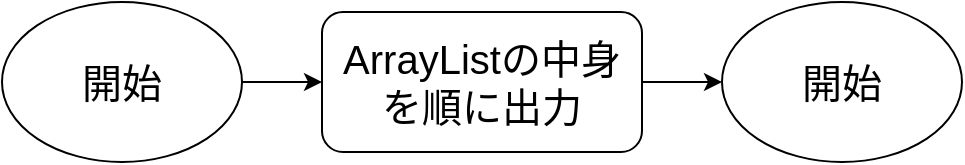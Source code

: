 <mxfile version="13.8.8" type="device"><diagram id="C5RBs43oDa-KdzZeNtuy" name="Page-1"><mxGraphModel dx="834" dy="460" grid="1" gridSize="10" guides="1" tooltips="1" connect="1" arrows="1" fold="1" page="1" pageScale="1" pageWidth="827" pageHeight="1169" math="0" shadow="0"><root><mxCell id="WIyWlLk6GJQsqaUBKTNV-0"/><mxCell id="WIyWlLk6GJQsqaUBKTNV-1" parent="WIyWlLk6GJQsqaUBKTNV-0"/><mxCell id="jlQpUN7P2FTYt9T1gvta-7" style="edgeStyle=orthogonalEdgeStyle;rounded=0;orthogonalLoop=1;jettySize=auto;html=1;exitX=1;exitY=0.5;exitDx=0;exitDy=0;entryX=0;entryY=0.5;entryDx=0;entryDy=0;fontSize=20;" edge="1" parent="WIyWlLk6GJQsqaUBKTNV-1" source="jlQpUN7P2FTYt9T1gvta-3" target="jlQpUN7P2FTYt9T1gvta-4"><mxGeometry relative="1" as="geometry"/></mxCell><mxCell id="jlQpUN7P2FTYt9T1gvta-3" value="&lt;font style=&quot;font-size: 20px&quot;&gt;開始&lt;/font&gt;" style="ellipse;whiteSpace=wrap;html=1;" vertex="1" parent="WIyWlLk6GJQsqaUBKTNV-1"><mxGeometry x="40" y="40" width="120" height="80" as="geometry"/></mxCell><mxCell id="jlQpUN7P2FTYt9T1gvta-8" style="edgeStyle=orthogonalEdgeStyle;rounded=0;orthogonalLoop=1;jettySize=auto;html=1;exitX=1;exitY=0.5;exitDx=0;exitDy=0;entryX=0;entryY=0.5;entryDx=0;entryDy=0;fontSize=20;" edge="1" parent="WIyWlLk6GJQsqaUBKTNV-1" source="jlQpUN7P2FTYt9T1gvta-4" target="jlQpUN7P2FTYt9T1gvta-5"><mxGeometry relative="1" as="geometry"/></mxCell><mxCell id="jlQpUN7P2FTYt9T1gvta-4" value="ArrayListの中身を順に出力" style="rounded=1;whiteSpace=wrap;html=1;fontSize=20;" vertex="1" parent="WIyWlLk6GJQsqaUBKTNV-1"><mxGeometry x="200" y="45" width="160" height="70" as="geometry"/></mxCell><mxCell id="jlQpUN7P2FTYt9T1gvta-5" value="&lt;font style=&quot;font-size: 20px&quot;&gt;開始&lt;/font&gt;" style="ellipse;whiteSpace=wrap;html=1;" vertex="1" parent="WIyWlLk6GJQsqaUBKTNV-1"><mxGeometry x="400" y="40" width="120" height="80" as="geometry"/></mxCell></root></mxGraphModel></diagram></mxfile>